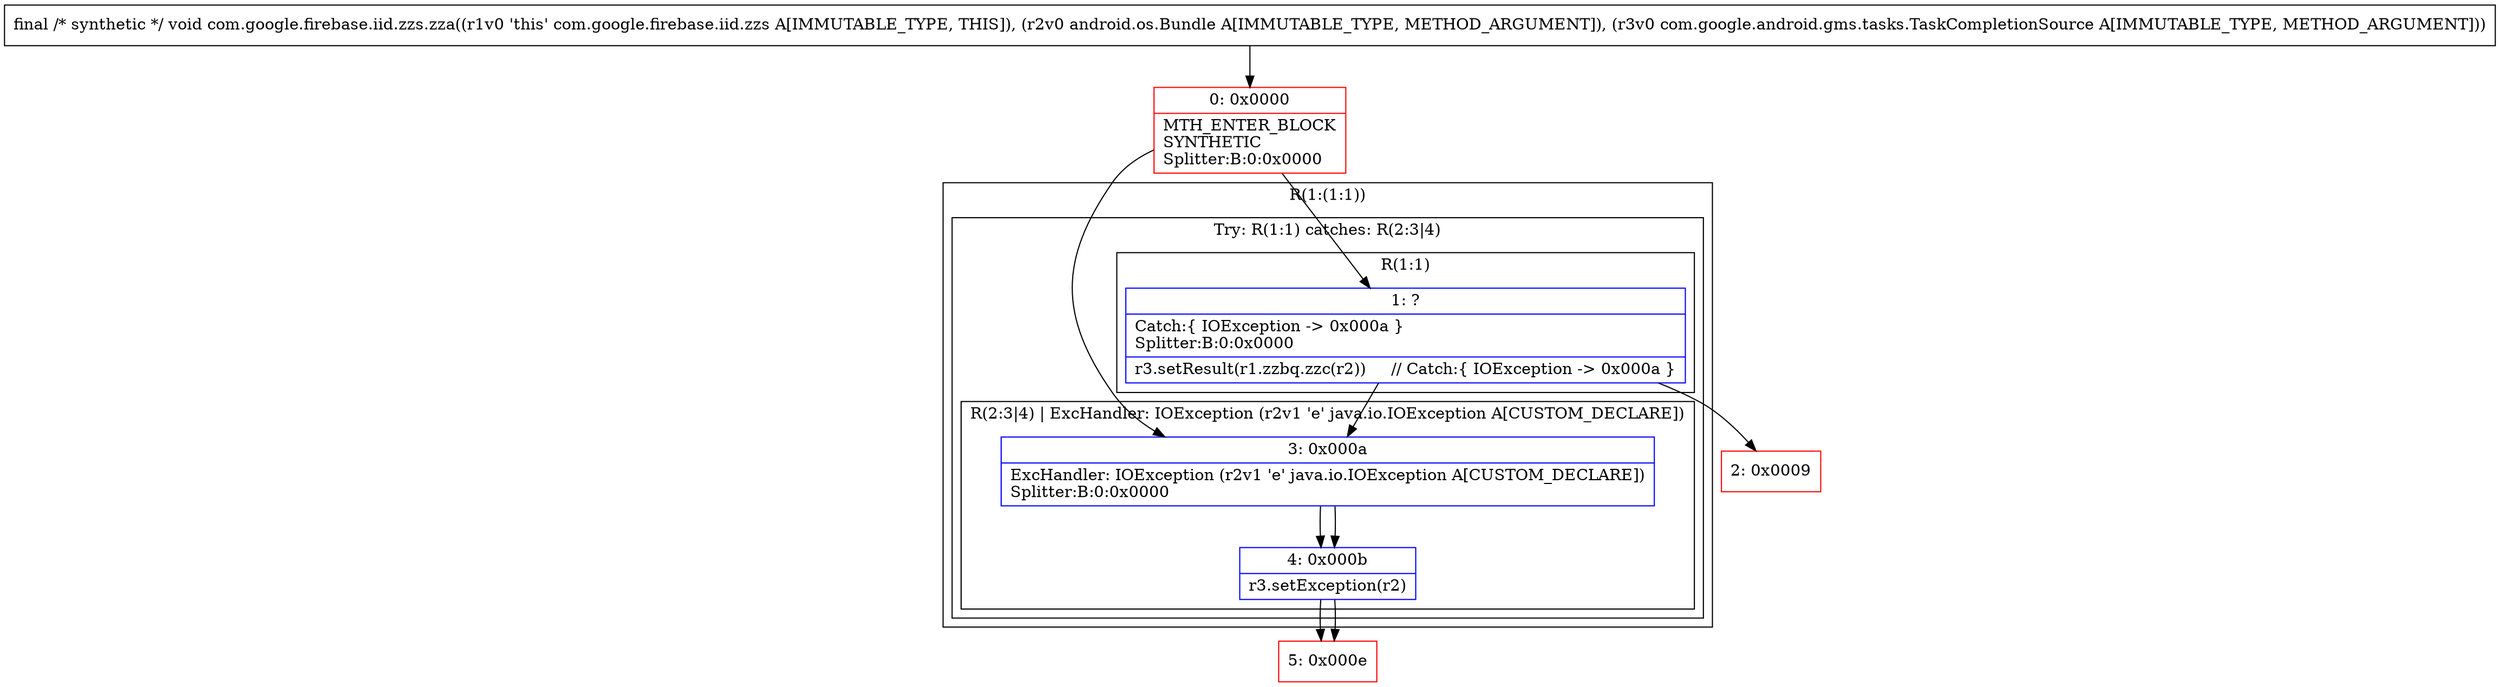 digraph "CFG forcom.google.firebase.iid.zzs.zza(Landroid\/os\/Bundle;Lcom\/google\/android\/gms\/tasks\/TaskCompletionSource;)V" {
subgraph cluster_Region_1916999453 {
label = "R(1:(1:1))";
node [shape=record,color=blue];
subgraph cluster_TryCatchRegion_2098724573 {
label = "Try: R(1:1) catches: R(2:3|4)";
node [shape=record,color=blue];
subgraph cluster_Region_1729712413 {
label = "R(1:1)";
node [shape=record,color=blue];
Node_1 [shape=record,label="{1\:\ ?|Catch:\{ IOException \-\> 0x000a \}\lSplitter:B:0:0x0000\l|r3.setResult(r1.zzbq.zzc(r2))     \/\/ Catch:\{ IOException \-\> 0x000a \}\l}"];
}
subgraph cluster_Region_1754290779 {
label = "R(2:3|4) | ExcHandler: IOException (r2v1 'e' java.io.IOException A[CUSTOM_DECLARE])\l";
node [shape=record,color=blue];
Node_3 [shape=record,label="{3\:\ 0x000a|ExcHandler: IOException (r2v1 'e' java.io.IOException A[CUSTOM_DECLARE])\lSplitter:B:0:0x0000\l}"];
Node_4 [shape=record,label="{4\:\ 0x000b|r3.setException(r2)\l}"];
}
}
}
subgraph cluster_Region_1754290779 {
label = "R(2:3|4) | ExcHandler: IOException (r2v1 'e' java.io.IOException A[CUSTOM_DECLARE])\l";
node [shape=record,color=blue];
Node_3 [shape=record,label="{3\:\ 0x000a|ExcHandler: IOException (r2v1 'e' java.io.IOException A[CUSTOM_DECLARE])\lSplitter:B:0:0x0000\l}"];
Node_4 [shape=record,label="{4\:\ 0x000b|r3.setException(r2)\l}"];
}
Node_0 [shape=record,color=red,label="{0\:\ 0x0000|MTH_ENTER_BLOCK\lSYNTHETIC\lSplitter:B:0:0x0000\l}"];
Node_2 [shape=record,color=red,label="{2\:\ 0x0009}"];
Node_5 [shape=record,color=red,label="{5\:\ 0x000e}"];
MethodNode[shape=record,label="{final \/* synthetic *\/ void com.google.firebase.iid.zzs.zza((r1v0 'this' com.google.firebase.iid.zzs A[IMMUTABLE_TYPE, THIS]), (r2v0 android.os.Bundle A[IMMUTABLE_TYPE, METHOD_ARGUMENT]), (r3v0 com.google.android.gms.tasks.TaskCompletionSource A[IMMUTABLE_TYPE, METHOD_ARGUMENT])) }"];
MethodNode -> Node_0;
Node_1 -> Node_2;
Node_1 -> Node_3;
Node_3 -> Node_4;
Node_4 -> Node_5;
Node_3 -> Node_4;
Node_4 -> Node_5;
Node_0 -> Node_1;
Node_0 -> Node_3;
}

